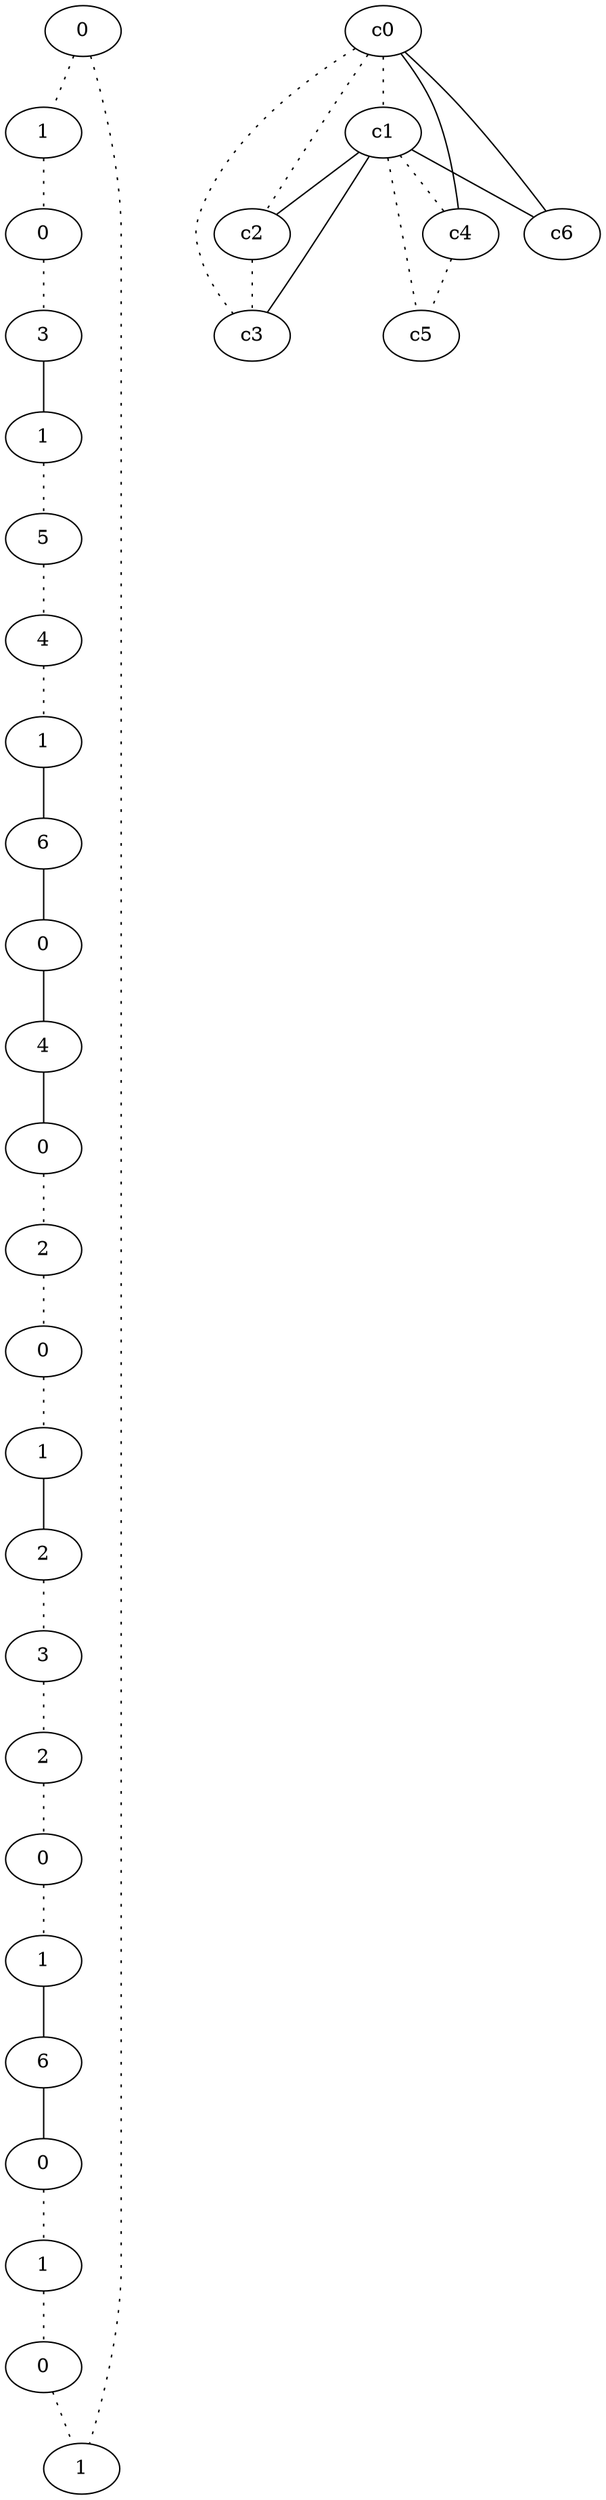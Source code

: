 graph {
a0[label=0];
a1[label=1];
a2[label=0];
a3[label=3];
a4[label=1];
a5[label=5];
a6[label=4];
a7[label=1];
a8[label=6];
a9[label=0];
a10[label=4];
a11[label=0];
a12[label=2];
a13[label=0];
a14[label=1];
a15[label=2];
a16[label=3];
a17[label=2];
a18[label=0];
a19[label=1];
a20[label=6];
a21[label=0];
a22[label=1];
a23[label=0];
a24[label=1];
a0 -- a1 [style=dotted];
a0 -- a24 [style=dotted];
a1 -- a2 [style=dotted];
a2 -- a3 [style=dotted];
a3 -- a4;
a4 -- a5 [style=dotted];
a5 -- a6 [style=dotted];
a6 -- a7 [style=dotted];
a7 -- a8;
a8 -- a9;
a9 -- a10;
a10 -- a11;
a11 -- a12 [style=dotted];
a12 -- a13 [style=dotted];
a13 -- a14 [style=dotted];
a14 -- a15;
a15 -- a16 [style=dotted];
a16 -- a17 [style=dotted];
a17 -- a18 [style=dotted];
a18 -- a19 [style=dotted];
a19 -- a20;
a20 -- a21;
a21 -- a22 [style=dotted];
a22 -- a23 [style=dotted];
a23 -- a24 [style=dotted];
c0 -- c1 [style=dotted];
c0 -- c2 [style=dotted];
c0 -- c3 [style=dotted];
c0 -- c4;
c0 -- c6;
c1 -- c2;
c1 -- c3;
c1 -- c4 [style=dotted];
c1 -- c5 [style=dotted];
c1 -- c6;
c2 -- c3 [style=dotted];
c4 -- c5 [style=dotted];
}

